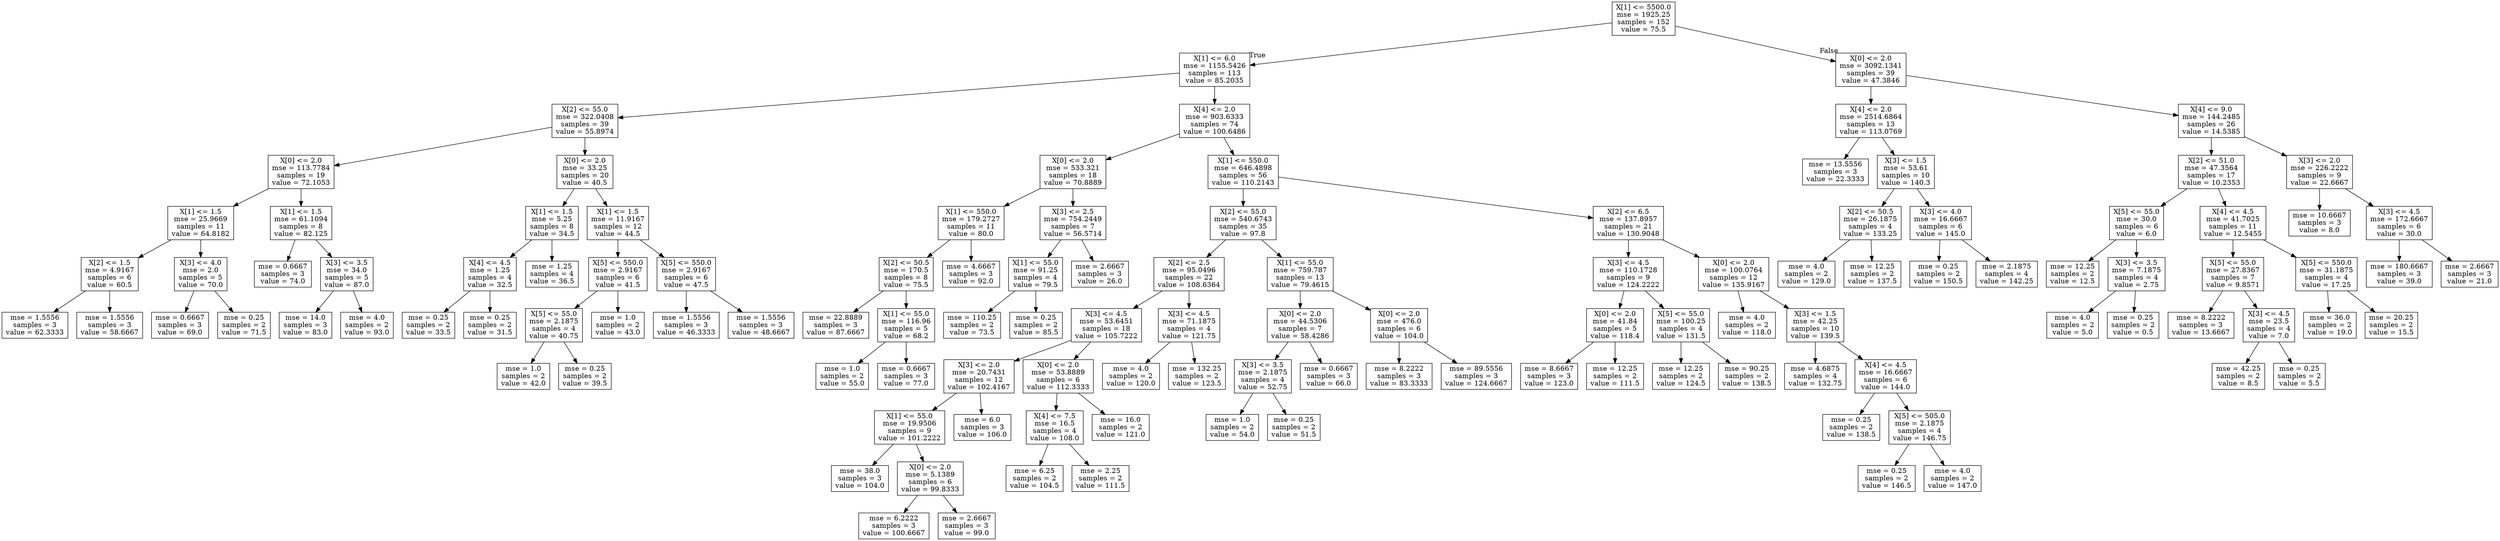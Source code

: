 digraph Tree {
node [shape=box] ;
0 [label="X[1] <= 5500.0\nmse = 1925.25\nsamples = 152\nvalue = 75.5"] ;
1 [label="X[1] <= 6.0\nmse = 1155.5426\nsamples = 113\nvalue = 85.2035"] ;
0 -> 1 [labeldistance=2.5, labelangle=45, headlabel="True"] ;
2 [label="X[2] <= 55.0\nmse = 322.0408\nsamples = 39\nvalue = 55.8974"] ;
1 -> 2 ;
3 [label="X[0] <= 2.0\nmse = 113.7784\nsamples = 19\nvalue = 72.1053"] ;
2 -> 3 ;
4 [label="X[1] <= 1.5\nmse = 25.9669\nsamples = 11\nvalue = 64.8182"] ;
3 -> 4 ;
5 [label="X[2] <= 1.5\nmse = 4.9167\nsamples = 6\nvalue = 60.5"] ;
4 -> 5 ;
6 [label="mse = 1.5556\nsamples = 3\nvalue = 62.3333"] ;
5 -> 6 ;
7 [label="mse = 1.5556\nsamples = 3\nvalue = 58.6667"] ;
5 -> 7 ;
8 [label="X[3] <= 4.0\nmse = 2.0\nsamples = 5\nvalue = 70.0"] ;
4 -> 8 ;
9 [label="mse = 0.6667\nsamples = 3\nvalue = 69.0"] ;
8 -> 9 ;
10 [label="mse = 0.25\nsamples = 2\nvalue = 71.5"] ;
8 -> 10 ;
11 [label="X[1] <= 1.5\nmse = 61.1094\nsamples = 8\nvalue = 82.125"] ;
3 -> 11 ;
12 [label="mse = 0.6667\nsamples = 3\nvalue = 74.0"] ;
11 -> 12 ;
13 [label="X[3] <= 3.5\nmse = 34.0\nsamples = 5\nvalue = 87.0"] ;
11 -> 13 ;
14 [label="mse = 14.0\nsamples = 3\nvalue = 83.0"] ;
13 -> 14 ;
15 [label="mse = 4.0\nsamples = 2\nvalue = 93.0"] ;
13 -> 15 ;
16 [label="X[0] <= 2.0\nmse = 33.25\nsamples = 20\nvalue = 40.5"] ;
2 -> 16 ;
17 [label="X[1] <= 1.5\nmse = 5.25\nsamples = 8\nvalue = 34.5"] ;
16 -> 17 ;
18 [label="X[4] <= 4.5\nmse = 1.25\nsamples = 4\nvalue = 32.5"] ;
17 -> 18 ;
19 [label="mse = 0.25\nsamples = 2\nvalue = 33.5"] ;
18 -> 19 ;
20 [label="mse = 0.25\nsamples = 2\nvalue = 31.5"] ;
18 -> 20 ;
21 [label="mse = 1.25\nsamples = 4\nvalue = 36.5"] ;
17 -> 21 ;
22 [label="X[1] <= 1.5\nmse = 11.9167\nsamples = 12\nvalue = 44.5"] ;
16 -> 22 ;
23 [label="X[5] <= 550.0\nmse = 2.9167\nsamples = 6\nvalue = 41.5"] ;
22 -> 23 ;
24 [label="X[5] <= 55.0\nmse = 2.1875\nsamples = 4\nvalue = 40.75"] ;
23 -> 24 ;
25 [label="mse = 1.0\nsamples = 2\nvalue = 42.0"] ;
24 -> 25 ;
26 [label="mse = 0.25\nsamples = 2\nvalue = 39.5"] ;
24 -> 26 ;
27 [label="mse = 1.0\nsamples = 2\nvalue = 43.0"] ;
23 -> 27 ;
28 [label="X[5] <= 550.0\nmse = 2.9167\nsamples = 6\nvalue = 47.5"] ;
22 -> 28 ;
29 [label="mse = 1.5556\nsamples = 3\nvalue = 46.3333"] ;
28 -> 29 ;
30 [label="mse = 1.5556\nsamples = 3\nvalue = 48.6667"] ;
28 -> 30 ;
31 [label="X[4] <= 2.0\nmse = 903.6333\nsamples = 74\nvalue = 100.6486"] ;
1 -> 31 ;
32 [label="X[0] <= 2.0\nmse = 533.321\nsamples = 18\nvalue = 70.8889"] ;
31 -> 32 ;
33 [label="X[1] <= 550.0\nmse = 179.2727\nsamples = 11\nvalue = 80.0"] ;
32 -> 33 ;
34 [label="X[2] <= 50.5\nmse = 170.5\nsamples = 8\nvalue = 75.5"] ;
33 -> 34 ;
35 [label="mse = 22.8889\nsamples = 3\nvalue = 87.6667"] ;
34 -> 35 ;
36 [label="X[1] <= 55.0\nmse = 116.96\nsamples = 5\nvalue = 68.2"] ;
34 -> 36 ;
37 [label="mse = 1.0\nsamples = 2\nvalue = 55.0"] ;
36 -> 37 ;
38 [label="mse = 0.6667\nsamples = 3\nvalue = 77.0"] ;
36 -> 38 ;
39 [label="mse = 4.6667\nsamples = 3\nvalue = 92.0"] ;
33 -> 39 ;
40 [label="X[3] <= 2.5\nmse = 754.2449\nsamples = 7\nvalue = 56.5714"] ;
32 -> 40 ;
41 [label="X[1] <= 55.0\nmse = 91.25\nsamples = 4\nvalue = 79.5"] ;
40 -> 41 ;
42 [label="mse = 110.25\nsamples = 2\nvalue = 73.5"] ;
41 -> 42 ;
43 [label="mse = 0.25\nsamples = 2\nvalue = 85.5"] ;
41 -> 43 ;
44 [label="mse = 2.6667\nsamples = 3\nvalue = 26.0"] ;
40 -> 44 ;
45 [label="X[1] <= 550.0\nmse = 646.4898\nsamples = 56\nvalue = 110.2143"] ;
31 -> 45 ;
46 [label="X[2] <= 55.0\nmse = 540.6743\nsamples = 35\nvalue = 97.8"] ;
45 -> 46 ;
47 [label="X[2] <= 2.5\nmse = 95.0496\nsamples = 22\nvalue = 108.6364"] ;
46 -> 47 ;
48 [label="X[3] <= 4.5\nmse = 53.6451\nsamples = 18\nvalue = 105.7222"] ;
47 -> 48 ;
49 [label="X[3] <= 2.0\nmse = 20.7431\nsamples = 12\nvalue = 102.4167"] ;
48 -> 49 ;
50 [label="X[1] <= 55.0\nmse = 19.9506\nsamples = 9\nvalue = 101.2222"] ;
49 -> 50 ;
51 [label="mse = 38.0\nsamples = 3\nvalue = 104.0"] ;
50 -> 51 ;
52 [label="X[0] <= 2.0\nmse = 5.1389\nsamples = 6\nvalue = 99.8333"] ;
50 -> 52 ;
53 [label="mse = 6.2222\nsamples = 3\nvalue = 100.6667"] ;
52 -> 53 ;
54 [label="mse = 2.6667\nsamples = 3\nvalue = 99.0"] ;
52 -> 54 ;
55 [label="mse = 6.0\nsamples = 3\nvalue = 106.0"] ;
49 -> 55 ;
56 [label="X[0] <= 2.0\nmse = 53.8889\nsamples = 6\nvalue = 112.3333"] ;
48 -> 56 ;
57 [label="X[4] <= 7.5\nmse = 16.5\nsamples = 4\nvalue = 108.0"] ;
56 -> 57 ;
58 [label="mse = 6.25\nsamples = 2\nvalue = 104.5"] ;
57 -> 58 ;
59 [label="mse = 2.25\nsamples = 2\nvalue = 111.5"] ;
57 -> 59 ;
60 [label="mse = 16.0\nsamples = 2\nvalue = 121.0"] ;
56 -> 60 ;
61 [label="X[3] <= 4.5\nmse = 71.1875\nsamples = 4\nvalue = 121.75"] ;
47 -> 61 ;
62 [label="mse = 4.0\nsamples = 2\nvalue = 120.0"] ;
61 -> 62 ;
63 [label="mse = 132.25\nsamples = 2\nvalue = 123.5"] ;
61 -> 63 ;
64 [label="X[1] <= 55.0\nmse = 759.787\nsamples = 13\nvalue = 79.4615"] ;
46 -> 64 ;
65 [label="X[0] <= 2.0\nmse = 44.5306\nsamples = 7\nvalue = 58.4286"] ;
64 -> 65 ;
66 [label="X[3] <= 3.5\nmse = 2.1875\nsamples = 4\nvalue = 52.75"] ;
65 -> 66 ;
67 [label="mse = 1.0\nsamples = 2\nvalue = 54.0"] ;
66 -> 67 ;
68 [label="mse = 0.25\nsamples = 2\nvalue = 51.5"] ;
66 -> 68 ;
69 [label="mse = 0.6667\nsamples = 3\nvalue = 66.0"] ;
65 -> 69 ;
70 [label="X[0] <= 2.0\nmse = 476.0\nsamples = 6\nvalue = 104.0"] ;
64 -> 70 ;
71 [label="mse = 8.2222\nsamples = 3\nvalue = 83.3333"] ;
70 -> 71 ;
72 [label="mse = 89.5556\nsamples = 3\nvalue = 124.6667"] ;
70 -> 72 ;
73 [label="X[2] <= 6.5\nmse = 137.8957\nsamples = 21\nvalue = 130.9048"] ;
45 -> 73 ;
74 [label="X[3] <= 4.5\nmse = 110.1728\nsamples = 9\nvalue = 124.2222"] ;
73 -> 74 ;
75 [label="X[0] <= 2.0\nmse = 41.84\nsamples = 5\nvalue = 118.4"] ;
74 -> 75 ;
76 [label="mse = 8.6667\nsamples = 3\nvalue = 123.0"] ;
75 -> 76 ;
77 [label="mse = 12.25\nsamples = 2\nvalue = 111.5"] ;
75 -> 77 ;
78 [label="X[5] <= 55.0\nmse = 100.25\nsamples = 4\nvalue = 131.5"] ;
74 -> 78 ;
79 [label="mse = 12.25\nsamples = 2\nvalue = 124.5"] ;
78 -> 79 ;
80 [label="mse = 90.25\nsamples = 2\nvalue = 138.5"] ;
78 -> 80 ;
81 [label="X[0] <= 2.0\nmse = 100.0764\nsamples = 12\nvalue = 135.9167"] ;
73 -> 81 ;
82 [label="mse = 4.0\nsamples = 2\nvalue = 118.0"] ;
81 -> 82 ;
83 [label="X[3] <= 1.5\nmse = 42.25\nsamples = 10\nvalue = 139.5"] ;
81 -> 83 ;
84 [label="mse = 4.6875\nsamples = 4\nvalue = 132.75"] ;
83 -> 84 ;
85 [label="X[4] <= 4.5\nmse = 16.6667\nsamples = 6\nvalue = 144.0"] ;
83 -> 85 ;
86 [label="mse = 0.25\nsamples = 2\nvalue = 138.5"] ;
85 -> 86 ;
87 [label="X[5] <= 505.0\nmse = 2.1875\nsamples = 4\nvalue = 146.75"] ;
85 -> 87 ;
88 [label="mse = 0.25\nsamples = 2\nvalue = 146.5"] ;
87 -> 88 ;
89 [label="mse = 4.0\nsamples = 2\nvalue = 147.0"] ;
87 -> 89 ;
90 [label="X[0] <= 2.0\nmse = 3092.1341\nsamples = 39\nvalue = 47.3846"] ;
0 -> 90 [labeldistance=2.5, labelangle=-45, headlabel="False"] ;
91 [label="X[4] <= 2.0\nmse = 2514.6864\nsamples = 13\nvalue = 113.0769"] ;
90 -> 91 ;
92 [label="mse = 13.5556\nsamples = 3\nvalue = 22.3333"] ;
91 -> 92 ;
93 [label="X[3] <= 1.5\nmse = 53.61\nsamples = 10\nvalue = 140.3"] ;
91 -> 93 ;
94 [label="X[2] <= 50.5\nmse = 26.1875\nsamples = 4\nvalue = 133.25"] ;
93 -> 94 ;
95 [label="mse = 4.0\nsamples = 2\nvalue = 129.0"] ;
94 -> 95 ;
96 [label="mse = 12.25\nsamples = 2\nvalue = 137.5"] ;
94 -> 96 ;
97 [label="X[3] <= 4.0\nmse = 16.6667\nsamples = 6\nvalue = 145.0"] ;
93 -> 97 ;
98 [label="mse = 0.25\nsamples = 2\nvalue = 150.5"] ;
97 -> 98 ;
99 [label="mse = 2.1875\nsamples = 4\nvalue = 142.25"] ;
97 -> 99 ;
100 [label="X[4] <= 9.0\nmse = 144.2485\nsamples = 26\nvalue = 14.5385"] ;
90 -> 100 ;
101 [label="X[2] <= 51.0\nmse = 47.3564\nsamples = 17\nvalue = 10.2353"] ;
100 -> 101 ;
102 [label="X[5] <= 55.0\nmse = 30.0\nsamples = 6\nvalue = 6.0"] ;
101 -> 102 ;
103 [label="mse = 12.25\nsamples = 2\nvalue = 12.5"] ;
102 -> 103 ;
104 [label="X[3] <= 3.5\nmse = 7.1875\nsamples = 4\nvalue = 2.75"] ;
102 -> 104 ;
105 [label="mse = 4.0\nsamples = 2\nvalue = 5.0"] ;
104 -> 105 ;
106 [label="mse = 0.25\nsamples = 2\nvalue = 0.5"] ;
104 -> 106 ;
107 [label="X[4] <= 4.5\nmse = 41.7025\nsamples = 11\nvalue = 12.5455"] ;
101 -> 107 ;
108 [label="X[5] <= 55.0\nmse = 27.8367\nsamples = 7\nvalue = 9.8571"] ;
107 -> 108 ;
109 [label="mse = 8.2222\nsamples = 3\nvalue = 13.6667"] ;
108 -> 109 ;
110 [label="X[3] <= 4.5\nmse = 23.5\nsamples = 4\nvalue = 7.0"] ;
108 -> 110 ;
111 [label="mse = 42.25\nsamples = 2\nvalue = 8.5"] ;
110 -> 111 ;
112 [label="mse = 0.25\nsamples = 2\nvalue = 5.5"] ;
110 -> 112 ;
113 [label="X[5] <= 550.0\nmse = 31.1875\nsamples = 4\nvalue = 17.25"] ;
107 -> 113 ;
114 [label="mse = 36.0\nsamples = 2\nvalue = 19.0"] ;
113 -> 114 ;
115 [label="mse = 20.25\nsamples = 2\nvalue = 15.5"] ;
113 -> 115 ;
116 [label="X[3] <= 2.0\nmse = 226.2222\nsamples = 9\nvalue = 22.6667"] ;
100 -> 116 ;
117 [label="mse = 10.6667\nsamples = 3\nvalue = 8.0"] ;
116 -> 117 ;
118 [label="X[3] <= 4.5\nmse = 172.6667\nsamples = 6\nvalue = 30.0"] ;
116 -> 118 ;
119 [label="mse = 180.6667\nsamples = 3\nvalue = 39.0"] ;
118 -> 119 ;
120 [label="mse = 2.6667\nsamples = 3\nvalue = 21.0"] ;
118 -> 120 ;
}